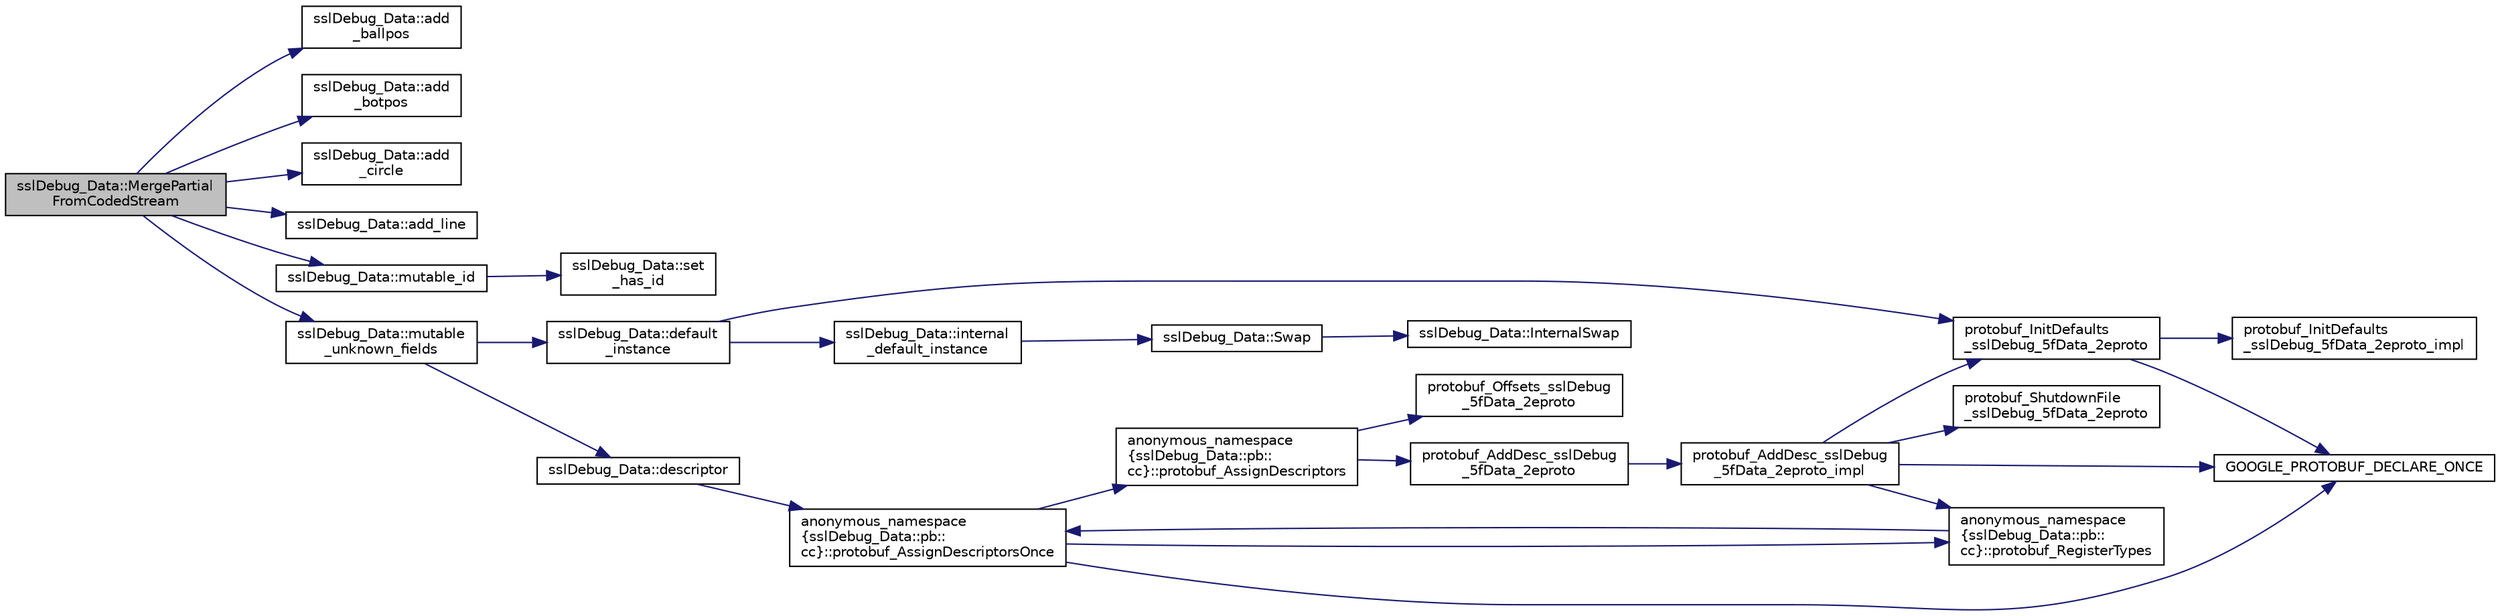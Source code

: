digraph "sslDebug_Data::MergePartialFromCodedStream"
{
 // INTERACTIVE_SVG=YES
  edge [fontname="Helvetica",fontsize="10",labelfontname="Helvetica",labelfontsize="10"];
  node [fontname="Helvetica",fontsize="10",shape=record];
  rankdir="LR";
  Node1 [label="sslDebug_Data::MergePartial\lFromCodedStream",height=0.2,width=0.4,color="black", fillcolor="grey75", style="filled", fontcolor="black"];
  Node1 -> Node2 [color="midnightblue",fontsize="10",style="solid",fontname="Helvetica"];
  Node2 [label="sslDebug_Data::add\l_ballpos",height=0.2,width=0.4,color="black", fillcolor="white", style="filled",URL="$d4/d17/classssl_debug___data.html#ab5a9bf16aa9e522d39b0b156b878546e"];
  Node1 -> Node3 [color="midnightblue",fontsize="10",style="solid",fontname="Helvetica"];
  Node3 [label="sslDebug_Data::add\l_botpos",height=0.2,width=0.4,color="black", fillcolor="white", style="filled",URL="$d4/d17/classssl_debug___data.html#a368b930e6f966c3bafa7b12d8d41af6d"];
  Node1 -> Node4 [color="midnightblue",fontsize="10",style="solid",fontname="Helvetica"];
  Node4 [label="sslDebug_Data::add\l_circle",height=0.2,width=0.4,color="black", fillcolor="white", style="filled",URL="$d4/d17/classssl_debug___data.html#ae0224db3296e68d2f747af397a1f859c"];
  Node1 -> Node5 [color="midnightblue",fontsize="10",style="solid",fontname="Helvetica"];
  Node5 [label="sslDebug_Data::add_line",height=0.2,width=0.4,color="black", fillcolor="white", style="filled",URL="$d4/d17/classssl_debug___data.html#a5334b2ab1d7e2ae6e80e7cf696a047ab"];
  Node1 -> Node6 [color="midnightblue",fontsize="10",style="solid",fontname="Helvetica"];
  Node6 [label="sslDebug_Data::mutable_id",height=0.2,width=0.4,color="black", fillcolor="white", style="filled",URL="$d4/d17/classssl_debug___data.html#a5b7bccc87b92c6dc5058d0fd984ccee9"];
  Node6 -> Node7 [color="midnightblue",fontsize="10",style="solid",fontname="Helvetica"];
  Node7 [label="sslDebug_Data::set\l_has_id",height=0.2,width=0.4,color="black", fillcolor="white", style="filled",URL="$d4/d17/classssl_debug___data.html#a511e49fe84be7d1a27a8b3cbd66ff838"];
  Node1 -> Node8 [color="midnightblue",fontsize="10",style="solid",fontname="Helvetica"];
  Node8 [label="sslDebug_Data::mutable\l_unknown_fields",height=0.2,width=0.4,color="black", fillcolor="white", style="filled",URL="$d4/d17/classssl_debug___data.html#a8ded76f1df9d4cf91434452bcdfd28f4"];
  Node8 -> Node9 [color="midnightblue",fontsize="10",style="solid",fontname="Helvetica"];
  Node9 [label="sslDebug_Data::descriptor",height=0.2,width=0.4,color="black", fillcolor="white", style="filled",URL="$d4/d17/classssl_debug___data.html#a9fb0d4e1861a590b793db7b0fb6006e9"];
  Node9 -> Node10 [color="midnightblue",fontsize="10",style="solid",fontname="Helvetica"];
  Node10 [label="anonymous_namespace\l\{sslDebug_Data::pb::\lcc\}::protobuf_AssignDescriptorsOnce",height=0.2,width=0.4,color="black", fillcolor="white", style="filled",URL="$d5/d69/namespaceanonymous__namespace_02ssl_debug___data_8pb_8cc_03.html#aa37bb98042183672b28f8fddda58b729"];
  Node10 -> Node11 [color="midnightblue",fontsize="10",style="solid",fontname="Helvetica"];
  Node11 [label="GOOGLE_PROTOBUF_DECLARE_ONCE",height=0.2,width=0.4,color="black", fillcolor="white", style="filled",URL="$de/d3d/ssl_debug___data_8pb_8cc.html#adf2e32c6ade40588a9ca6241ec879775"];
  Node10 -> Node12 [color="midnightblue",fontsize="10",style="solid",fontname="Helvetica"];
  Node12 [label="anonymous_namespace\l\{sslDebug_Data::pb::\lcc\}::protobuf_AssignDescriptors",height=0.2,width=0.4,color="black", fillcolor="white", style="filled",URL="$d5/d69/namespaceanonymous__namespace_02ssl_debug___data_8pb_8cc_03.html#ac904ef4479515b87f97fc4a523056c10"];
  Node12 -> Node13 [color="midnightblue",fontsize="10",style="solid",fontname="Helvetica"];
  Node13 [label="protobuf_AddDesc_sslDebug\l_5fData_2eproto",height=0.2,width=0.4,color="black", fillcolor="white", style="filled",URL="$de/d3d/ssl_debug___data_8pb_8cc.html#a223c276d17c49d4dec9d8f19d6049184"];
  Node13 -> Node14 [color="midnightblue",fontsize="10",style="solid",fontname="Helvetica"];
  Node14 [label="protobuf_AddDesc_sslDebug\l_5fData_2eproto_impl",height=0.2,width=0.4,color="black", fillcolor="white", style="filled",URL="$de/d3d/ssl_debug___data_8pb_8cc.html#a7d433a7120b244fca24637c8418c9d4b"];
  Node14 -> Node11 [color="midnightblue",fontsize="10",style="solid",fontname="Helvetica"];
  Node14 -> Node15 [color="midnightblue",fontsize="10",style="solid",fontname="Helvetica"];
  Node15 [label="protobuf_InitDefaults\l_sslDebug_5fData_2eproto",height=0.2,width=0.4,color="black", fillcolor="white", style="filled",URL="$de/d3d/ssl_debug___data_8pb_8cc.html#a0070070cfa76c070921a3fc2bc7c388b"];
  Node15 -> Node11 [color="midnightblue",fontsize="10",style="solid",fontname="Helvetica"];
  Node15 -> Node16 [color="midnightblue",fontsize="10",style="solid",fontname="Helvetica"];
  Node16 [label="protobuf_InitDefaults\l_sslDebug_5fData_2eproto_impl",height=0.2,width=0.4,color="black", fillcolor="white", style="filled",URL="$de/d3d/ssl_debug___data_8pb_8cc.html#a68c73c3d75dda6d2390f18d60cbb202a"];
  Node14 -> Node17 [color="midnightblue",fontsize="10",style="solid",fontname="Helvetica"];
  Node17 [label="anonymous_namespace\l\{sslDebug_Data::pb::\lcc\}::protobuf_RegisterTypes",height=0.2,width=0.4,color="black", fillcolor="white", style="filled",URL="$d5/d69/namespaceanonymous__namespace_02ssl_debug___data_8pb_8cc_03.html#a17c4b3f5dcf75931d5df0ce37b83d52d"];
  Node17 -> Node10 [color="midnightblue",fontsize="10",style="solid",fontname="Helvetica"];
  Node14 -> Node18 [color="midnightblue",fontsize="10",style="solid",fontname="Helvetica"];
  Node18 [label="protobuf_ShutdownFile\l_sslDebug_5fData_2eproto",height=0.2,width=0.4,color="black", fillcolor="white", style="filled",URL="$de/d3d/ssl_debug___data_8pb_8cc.html#abb3946885d934911227c9c389f3a18f2"];
  Node12 -> Node19 [color="midnightblue",fontsize="10",style="solid",fontname="Helvetica"];
  Node19 [label="protobuf_Offsets_sslDebug\l_5fData_2eproto",height=0.2,width=0.4,color="black", fillcolor="white", style="filled",URL="$de/d3d/ssl_debug___data_8pb_8cc.html#a7fc2956b34c20edcfb960b1ac635fc43"];
  Node10 -> Node17 [color="midnightblue",fontsize="10",style="solid",fontname="Helvetica"];
  Node8 -> Node20 [color="midnightblue",fontsize="10",style="solid",fontname="Helvetica"];
  Node20 [label="sslDebug_Data::default\l_instance",height=0.2,width=0.4,color="black", fillcolor="white", style="filled",URL="$d4/d17/classssl_debug___data.html#a2cfbe3842e43586a19d32c1c7dce05ae"];
  Node20 -> Node21 [color="midnightblue",fontsize="10",style="solid",fontname="Helvetica"];
  Node21 [label="sslDebug_Data::internal\l_default_instance",height=0.2,width=0.4,color="black", fillcolor="white", style="filled",URL="$d4/d17/classssl_debug___data.html#a6c228149dad67debe9f7bb7ff372e455"];
  Node21 -> Node22 [color="midnightblue",fontsize="10",style="solid",fontname="Helvetica"];
  Node22 [label="sslDebug_Data::Swap",height=0.2,width=0.4,color="black", fillcolor="white", style="filled",URL="$d4/d17/classssl_debug___data.html#af803d7f7fe7f09ef001308777613478e"];
  Node22 -> Node23 [color="midnightblue",fontsize="10",style="solid",fontname="Helvetica"];
  Node23 [label="sslDebug_Data::InternalSwap",height=0.2,width=0.4,color="black", fillcolor="white", style="filled",URL="$d4/d17/classssl_debug___data.html#aaa637191c2ab15c4b8bfe78c6f9b098a"];
  Node20 -> Node15 [color="midnightblue",fontsize="10",style="solid",fontname="Helvetica"];
}
